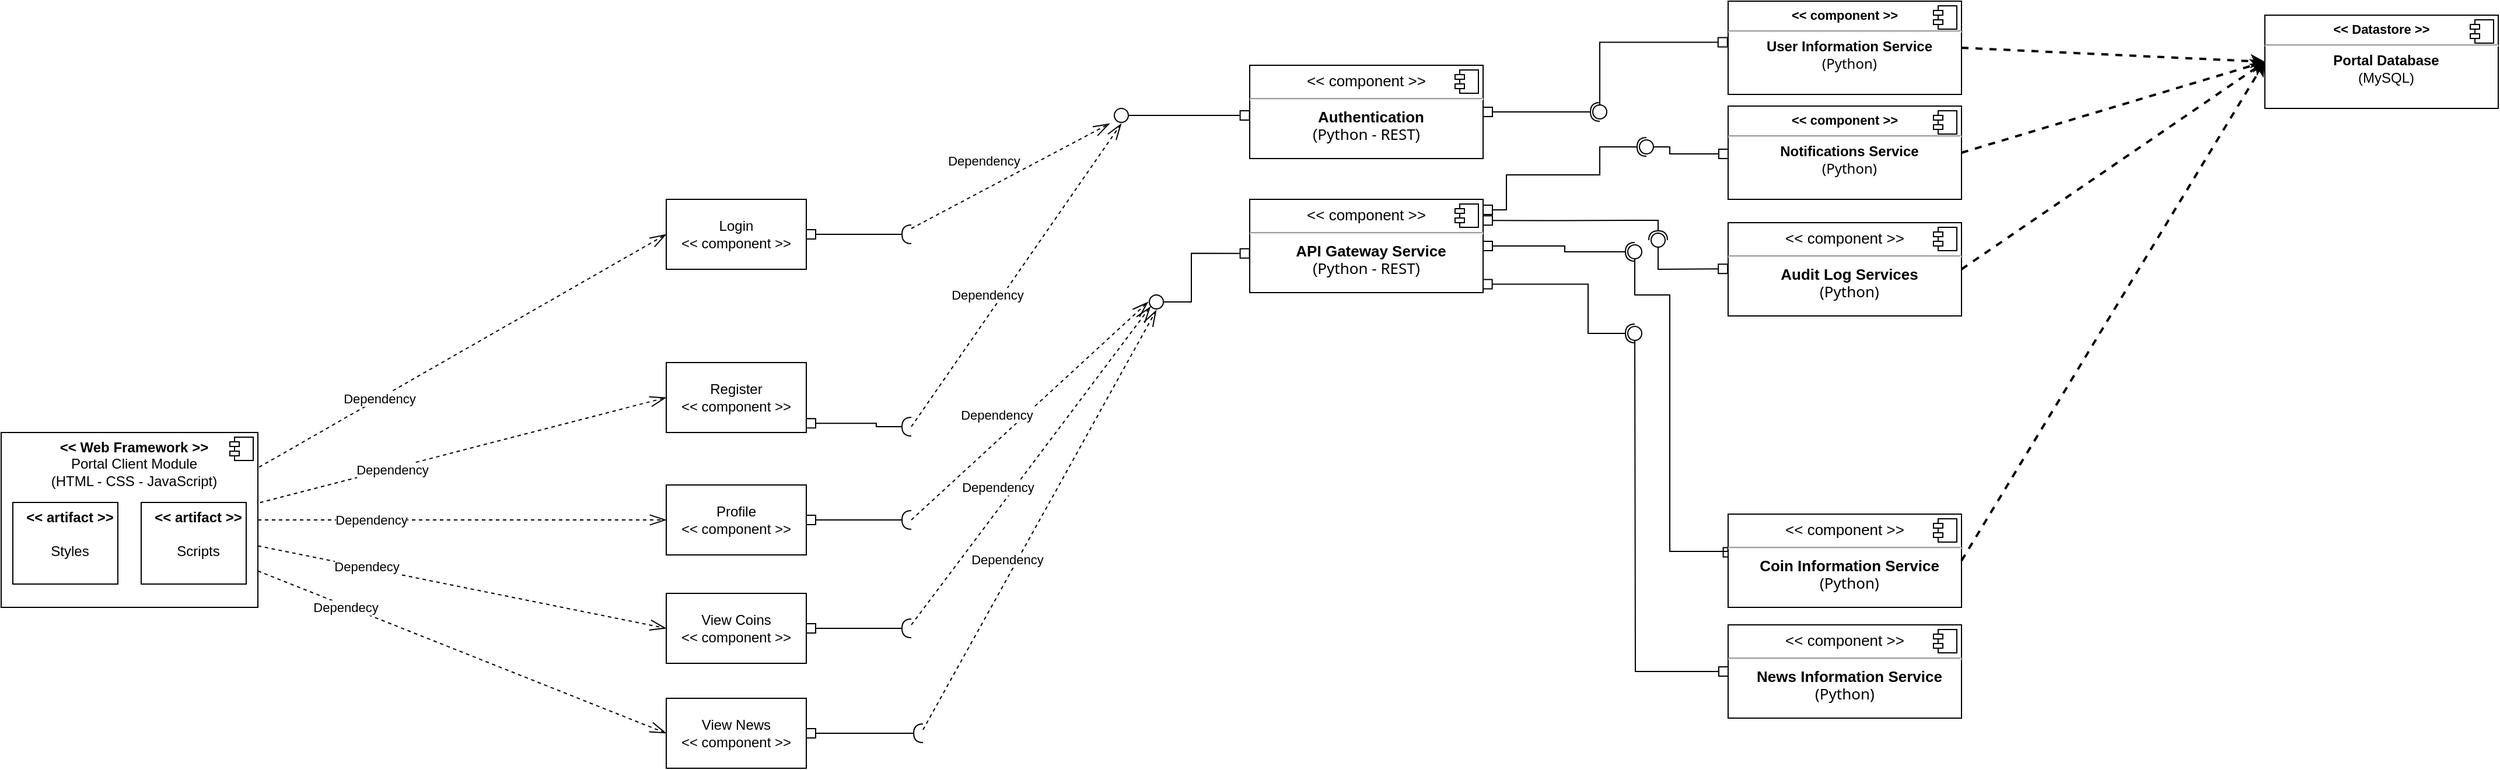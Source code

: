 <mxfile version="20.8.1" type="github">
  <diagram name="Page-1" id="c4acf3e9-155e-7222-9cf6-157b1a14988f">
    <mxGraphModel dx="3770" dy="782" grid="1" gridSize="10" guides="1" tooltips="1" connect="1" arrows="1" fold="1" page="1" pageScale="1" pageWidth="2336" pageHeight="1654" background="none" math="0" shadow="0">
      <root>
        <mxCell id="0" />
        <mxCell id="1" parent="0" />
        <mxCell id="J00o2H0Ra1XBxUk8elXU-73" style="edgeStyle=none;rounded=0;orthogonalLoop=1;jettySize=auto;html=1;entryX=0;entryY=0.5;entryDx=0;entryDy=0;dashed=1;startArrow=none;startFill=0;endArrow=openThin;endFill=0;endSize=12;" parent="1" source="J00o2H0Ra1XBxUk8elXU-5" target="J00o2H0Ra1XBxUk8elXU-50" edge="1">
          <mxGeometry relative="1" as="geometry" />
        </mxCell>
        <mxCell id="yc5PQkqxArnro5Qsx9ax-14" value="Dependecy" style="edgeLabel;html=1;align=center;verticalAlign=middle;resizable=0;points=[];" parent="J00o2H0Ra1XBxUk8elXU-73" vertex="1" connectable="0">
          <mxGeometry x="-0.474" y="1" relative="1" as="geometry">
            <mxPoint as="offset" />
          </mxGeometry>
        </mxCell>
        <mxCell id="J00o2H0Ra1XBxUk8elXU-74" style="edgeStyle=none;rounded=0;orthogonalLoop=1;jettySize=auto;html=1;entryX=0;entryY=0.5;entryDx=0;entryDy=0;dashed=1;startArrow=none;startFill=0;endArrow=openThin;endFill=0;endSize=12;" parent="1" source="J00o2H0Ra1XBxUk8elXU-5" target="J00o2H0Ra1XBxUk8elXU-51" edge="1">
          <mxGeometry relative="1" as="geometry" />
        </mxCell>
        <mxCell id="yc5PQkqxArnro5Qsx9ax-15" value="Dependecy" style="edgeLabel;html=1;align=center;verticalAlign=middle;resizable=0;points=[];" parent="J00o2H0Ra1XBxUk8elXU-74" vertex="1" connectable="0">
          <mxGeometry x="-0.57" y="-1" relative="1" as="geometry">
            <mxPoint as="offset" />
          </mxGeometry>
        </mxCell>
        <mxCell id="J00o2H0Ra1XBxUk8elXU-75" style="edgeStyle=none;rounded=0;orthogonalLoop=1;jettySize=auto;html=1;entryX=0;entryY=0.5;entryDx=0;entryDy=0;dashed=1;startArrow=none;startFill=0;endArrow=openThin;endFill=0;endSize=12;" parent="1" source="J00o2H0Ra1XBxUk8elXU-5" target="J00o2H0Ra1XBxUk8elXU-49" edge="1">
          <mxGeometry relative="1" as="geometry" />
        </mxCell>
        <mxCell id="yc5PQkqxArnro5Qsx9ax-13" value="Dependency" style="edgeLabel;html=1;align=center;verticalAlign=middle;resizable=0;points=[];" parent="J00o2H0Ra1XBxUk8elXU-75" vertex="1" connectable="0">
          <mxGeometry x="-0.449" relative="1" as="geometry">
            <mxPoint as="offset" />
          </mxGeometry>
        </mxCell>
        <mxCell id="J00o2H0Ra1XBxUk8elXU-5" value="&lt;p style=&quot;margin:0px;margin-top:6px;text-align:center;&quot;&gt;&lt;/p&gt;&lt;p style=&quot;text-align: center; margin:0px;margin-left:8px;&quot;&gt;&lt;b&gt;&amp;lt;&amp;lt; Web Framework &amp;gt;&amp;gt;&lt;/b&gt;&lt;/p&gt;&lt;p style=&quot;text-align: center; margin:0px;margin-left:8px;&quot;&gt;Portal Client Module&lt;/p&gt;&lt;p style=&quot;text-align: center; margin:0px;margin-left:8px;&quot;&gt;(HTML - CSS - JavaScript)&lt;br&gt;&lt;/p&gt;" style="align=left;overflow=fill;html=1;dropTarget=0;" parent="1" vertex="1">
          <mxGeometry x="-2200" y="810" width="220" height="150" as="geometry" />
        </mxCell>
        <mxCell id="J00o2H0Ra1XBxUk8elXU-6" value="" style="shape=component;jettyWidth=8;jettyHeight=4;" parent="J00o2H0Ra1XBxUk8elXU-5" vertex="1">
          <mxGeometry x="1" width="20" height="20" relative="1" as="geometry">
            <mxPoint x="-24" y="4" as="offset" />
          </mxGeometry>
        </mxCell>
        <mxCell id="J00o2H0Ra1XBxUk8elXU-7" value="&lt;p style=&quot;margin:0px;margin-top:6px;text-align:center;&quot;&gt;&lt;/p&gt;&lt;p style=&quot;text-align: center; margin: 0px 0px 0px 8px;&quot;&gt;&lt;b&gt;&amp;lt;&amp;lt; artifact &amp;gt;&amp;gt;&lt;/b&gt;&lt;/p&gt;&lt;p style=&quot;text-align: center; margin: 0px 0px 0px 8px;&quot;&gt;&lt;b&gt;&lt;br&gt;&lt;/b&gt;&lt;/p&gt;&lt;p style=&quot;text-align: center; margin: 0px 0px 0px 8px;&quot;&gt;Scripts&lt;/p&gt;" style="align=left;overflow=fill;html=1;dropTarget=0;" parent="J00o2H0Ra1XBxUk8elXU-5" vertex="1">
          <mxGeometry x="120" y="60" width="90" height="70" as="geometry" />
        </mxCell>
        <mxCell id="J00o2H0Ra1XBxUk8elXU-8" value="&lt;p style=&quot;margin:0px;margin-top:6px;text-align:center;&quot;&gt;&lt;/p&gt;&lt;p style=&quot;text-align: center; margin: 0px 0px 0px 8px;&quot;&gt;&lt;b&gt;&amp;lt;&amp;lt; artifact &amp;gt;&amp;gt;&lt;/b&gt;&lt;/p&gt;&lt;p style=&quot;text-align: center; margin: 0px 0px 0px 8px;&quot;&gt;&lt;b&gt;&lt;br&gt;&lt;/b&gt;&lt;/p&gt;&lt;p style=&quot;text-align: center; margin: 0px 0px 0px 8px;&quot;&gt;Styles&lt;/p&gt;" style="align=left;overflow=fill;html=1;dropTarget=0;" parent="1" vertex="1">
          <mxGeometry x="-2190" y="870" width="90" height="70" as="geometry" />
        </mxCell>
        <mxCell id="J00o2H0Ra1XBxUk8elXU-11" style="edgeStyle=orthogonalEdgeStyle;rounded=0;orthogonalLoop=1;jettySize=auto;html=1;startArrow=box;startFill=0;endArrow=oval;endFill=0;endSize=12;sourcePerimeterSpacing=20;targetPerimeterSpacing=20;exitX=-0.001;exitY=0.459;exitDx=0;exitDy=0;exitPerimeter=0;" parent="1" source="J00o2H0Ra1XBxUk8elXU-12" edge="1">
          <mxGeometry relative="1" as="geometry">
            <mxPoint x="-800" y="655" as="targetPoint" />
            <Array as="points">
              <mxPoint x="-770" y="912" />
              <mxPoint x="-770" y="692" />
            </Array>
            <mxPoint x="-700" y="912" as="sourcePoint" />
          </mxGeometry>
        </mxCell>
        <mxCell id="J00o2H0Ra1XBxUk8elXU-12" value="&lt;p style=&quot;margin: 6px 0px 0px; font-size: 13px;&quot;&gt;&lt;span style=&quot;font-size: 13px;&quot;&gt;&lt;font style=&quot;font-size: 13px;&quot;&gt;&amp;lt;&amp;lt; component &amp;gt;&amp;gt;&lt;/font&gt;&lt;/span&gt;&lt;/p&gt;&lt;hr style=&quot;font-size: 13px;&quot;&gt;&lt;p style=&quot;margin: 0px 0px 0px 8px; font-size: 13px;&quot;&gt;&lt;b&gt;Coin Information Service&lt;/b&gt;&lt;/p&gt;&lt;p style=&quot;margin: 0px 0px 0px 8px; font-size: 13px;&quot;&gt;&lt;span style=&quot;background-color: transparent;&quot;&gt;&lt;span style=&quot;font-family: &amp;quot;gg sans&amp;quot;, &amp;quot;Noto Sans&amp;quot;, &amp;quot;Helvetica Neue&amp;quot;, Helvetica, Arial, sans-serif; font-style: normal; font-variant-ligatures: normal; font-variant-caps: normal; letter-spacing: normal; text-align: left; text-indent: 0px; text-transform: none; word-spacing: 0px; -webkit-text-stroke-width: 0px; text-decoration-thickness: initial; text-decoration-style: initial; text-decoration-color: initial; display: inline !important; float: none;&quot;&gt;(Python)&lt;/span&gt;&lt;/span&gt;&lt;/p&gt;" style="align=center;overflow=fill;html=1;dropTarget=0;fontStyle=0;fontSize=13;" parent="1" vertex="1">
          <mxGeometry x="-720" y="880" width="200" height="80" as="geometry" />
        </mxCell>
        <mxCell id="J00o2H0Ra1XBxUk8elXU-13" value="" style="shape=component;jettyWidth=8;jettyHeight=4;" parent="J00o2H0Ra1XBxUk8elXU-12" vertex="1">
          <mxGeometry x="1" width="20" height="20" relative="1" as="geometry">
            <mxPoint x="-24" y="4" as="offset" />
          </mxGeometry>
        </mxCell>
        <mxCell id="J00o2H0Ra1XBxUk8elXU-14" style="edgeStyle=orthogonalEdgeStyle;rounded=0;orthogonalLoop=1;jettySize=auto;html=1;startArrow=box;startFill=0;endArrow=oval;endFill=0;endSize=12;sourcePerimeterSpacing=20;targetPerimeterSpacing=20;exitX=0;exitY=0.5;exitDx=0;exitDy=0;" parent="1" source="J00o2H0Ra1XBxUk8elXU-15" edge="1">
          <mxGeometry relative="1" as="geometry">
            <mxPoint x="-800" y="725" as="targetPoint" />
          </mxGeometry>
        </mxCell>
        <mxCell id="J00o2H0Ra1XBxUk8elXU-15" value="&lt;p style=&quot;margin: 6px 0px 0px; font-size: 13px;&quot;&gt;&lt;span style=&quot;font-size: 13px;&quot;&gt;&lt;font style=&quot;font-size: 13px;&quot;&gt;&amp;lt;&amp;lt; component &amp;gt;&amp;gt;&lt;/font&gt;&lt;/span&gt;&lt;/p&gt;&lt;hr style=&quot;font-size: 13px;&quot;&gt;&lt;p style=&quot;margin: 0px 0px 0px 8px; font-size: 13px;&quot;&gt;&lt;b&gt;News Information Service&lt;/b&gt;&lt;/p&gt;&lt;div&gt;&lt;span style=&quot;background-color: transparent;&quot;&gt;&lt;span style=&quot;font-family: &amp;quot;gg sans&amp;quot;, &amp;quot;Noto Sans&amp;quot;, &amp;quot;Helvetica Neue&amp;quot;, Helvetica, Arial, sans-serif; font-style: normal; font-variant-ligatures: normal; font-variant-caps: normal; letter-spacing: normal; text-align: left; text-indent: 0px; text-transform: none; word-spacing: 0px; -webkit-text-stroke-width: 0px; text-decoration-thickness: initial; text-decoration-style: initial; text-decoration-color: initial; display: inline !important; float: none;&quot;&gt;(Python)&lt;/span&gt;&lt;/span&gt;&lt;/div&gt;" style="align=center;overflow=fill;html=1;dropTarget=0;fontStyle=0;fontSize=13;" parent="1" vertex="1">
          <mxGeometry x="-720" y="975" width="200" height="80" as="geometry" />
        </mxCell>
        <mxCell id="J00o2H0Ra1XBxUk8elXU-16" value="" style="shape=component;jettyWidth=8;jettyHeight=4;" parent="J00o2H0Ra1XBxUk8elXU-15" vertex="1">
          <mxGeometry x="1" width="20" height="20" relative="1" as="geometry">
            <mxPoint x="-24" y="4" as="offset" />
          </mxGeometry>
        </mxCell>
        <mxCell id="J00o2H0Ra1XBxUk8elXU-18" style="edgeStyle=orthogonalEdgeStyle;rounded=0;orthogonalLoop=1;jettySize=auto;html=1;endArrow=oval;endFill=0;targetPerimeterSpacing=20;sourcePerimeterSpacing=20;endSize=12;exitX=-0.003;exitY=0.441;exitDx=0;exitDy=0;startArrow=box;startFill=0;exitPerimeter=0;" parent="1" source="J00o2H0Ra1XBxUk8elXU-19" edge="1">
          <mxGeometry relative="1" as="geometry">
            <mxPoint x="-830" y="535" as="targetPoint" />
            <mxPoint x="-730" y="477" as="sourcePoint" />
            <Array as="points">
              <mxPoint x="-830" y="475" />
            </Array>
          </mxGeometry>
        </mxCell>
        <mxCell id="J00o2H0Ra1XBxUk8elXU-19" value="&lt;p style=&quot;margin: 6px 0px 0px; text-align: center; font-size: 11px;&quot;&gt;&lt;b style=&quot;&quot;&gt;&lt;font style=&quot;font-size: 11px;&quot;&gt;&amp;lt;&amp;lt; component &amp;gt;&amp;gt;&lt;/font&gt;&lt;/b&gt;&lt;/p&gt;&lt;hr style=&quot;font-size: 11px;&quot;&gt;&lt;p style=&quot;text-align: center; margin: 0px 0px 0px 8px;&quot;&gt;&lt;b&gt;User Information Service&lt;/b&gt;&lt;/p&gt;&lt;p style=&quot;text-align: center; margin: 0px 0px 0px 8px;&quot;&gt;&lt;span style=&quot;background-color: transparent;&quot;&gt;&lt;span style=&quot;font-family: &amp;quot;gg sans&amp;quot;, &amp;quot;Noto Sans&amp;quot;, &amp;quot;Helvetica Neue&amp;quot;, Helvetica, Arial, sans-serif; font-style: normal; font-variant-ligatures: normal; font-variant-caps: normal; letter-spacing: normal; text-align: left; text-indent: 0px; text-transform: none; word-spacing: 0px; -webkit-text-stroke-width: 0px; text-decoration-thickness: initial; text-decoration-style: initial; text-decoration-color: initial; display: inline !important; float: none;&quot;&gt;(Python)&lt;/span&gt;&lt;/span&gt;&lt;/p&gt;" style="align=left;overflow=fill;html=1;dropTarget=0;" parent="1" vertex="1">
          <mxGeometry x="-720" y="440" width="200" height="80" as="geometry" />
        </mxCell>
        <mxCell id="J00o2H0Ra1XBxUk8elXU-20" value="" style="shape=component;jettyWidth=8;jettyHeight=4;" parent="J00o2H0Ra1XBxUk8elXU-19" vertex="1">
          <mxGeometry x="1" width="20" height="20" relative="1" as="geometry">
            <mxPoint x="-24" y="4" as="offset" />
          </mxGeometry>
        </mxCell>
        <mxCell id="J00o2H0Ra1XBxUk8elXU-21" style="edgeStyle=orthogonalEdgeStyle;rounded=0;orthogonalLoop=1;jettySize=auto;html=1;startArrow=box;startFill=0;endArrow=oval;endFill=0;endSize=12;sourcePerimeterSpacing=20;targetPerimeterSpacing=20;exitX=0;exitY=0.512;exitDx=0;exitDy=0;exitPerimeter=0;" parent="1" source="J00o2H0Ra1XBxUk8elXU-22" edge="1">
          <mxGeometry relative="1" as="geometry">
            <mxPoint x="-790" y="565" as="targetPoint" />
            <mxPoint x="-719" y="571.0" as="sourcePoint" />
            <Array as="points">
              <mxPoint x="-770" y="571" />
              <mxPoint x="-770" y="565" />
            </Array>
          </mxGeometry>
        </mxCell>
        <mxCell id="J00o2H0Ra1XBxUk8elXU-22" value="&lt;p style=&quot;margin: 6px 0px 0px; text-align: center; font-size: 11px;&quot;&gt;&lt;b style=&quot;&quot;&gt;&lt;font style=&quot;font-size: 11px;&quot;&gt;&amp;lt;&amp;lt; component &amp;gt;&amp;gt;&lt;/font&gt;&lt;/b&gt;&lt;/p&gt;&lt;hr style=&quot;font-size: 11px;&quot;&gt;&lt;p style=&quot;text-align: center; margin: 0px 0px 0px 8px;&quot;&gt;&lt;b&gt;Notifications Service&lt;/b&gt;&lt;/p&gt;&lt;p style=&quot;text-align: center; margin: 0px 0px 0px 8px;&quot;&gt;&lt;span style=&quot;background-color: transparent;&quot;&gt;&lt;span style=&quot;font-family: &amp;quot;gg sans&amp;quot;, &amp;quot;Noto Sans&amp;quot;, &amp;quot;Helvetica Neue&amp;quot;, Helvetica, Arial, sans-serif; font-style: normal; font-variant-ligatures: normal; font-variant-caps: normal; letter-spacing: normal; text-align: left; text-indent: 0px; text-transform: none; word-spacing: 0px; -webkit-text-stroke-width: 0px; text-decoration-thickness: initial; text-decoration-style: initial; text-decoration-color: initial; display: inline !important; float: none;&quot;&gt;(Python)&lt;/span&gt;&lt;/span&gt;&lt;/p&gt;" style="align=left;overflow=fill;html=1;dropTarget=0;" parent="1" vertex="1">
          <mxGeometry x="-720" y="530" width="200" height="80" as="geometry" />
        </mxCell>
        <mxCell id="J00o2H0Ra1XBxUk8elXU-23" value="" style="shape=component;jettyWidth=8;jettyHeight=4;" parent="J00o2H0Ra1XBxUk8elXU-22" vertex="1">
          <mxGeometry x="1" width="20" height="20" relative="1" as="geometry">
            <mxPoint x="-24" y="4" as="offset" />
          </mxGeometry>
        </mxCell>
        <mxCell id="J00o2H0Ra1XBxUk8elXU-24" style="edgeStyle=orthogonalEdgeStyle;rounded=0;orthogonalLoop=1;jettySize=auto;html=1;endArrow=halfCircle;endFill=0;startArrow=box;startFill=0;exitX=1;exitY=0.5;exitDx=0;exitDy=0;" parent="1" source="J00o2H0Ra1XBxUk8elXU-26" edge="1">
          <mxGeometry relative="1" as="geometry">
            <mxPoint x="-830" y="535" as="targetPoint" />
            <mxPoint x="-930" y="802" as="sourcePoint" />
          </mxGeometry>
        </mxCell>
        <mxCell id="J00o2H0Ra1XBxUk8elXU-26" value="&lt;p style=&quot;margin: 6px 0px 0px; font-size: 13px;&quot;&gt;&lt;span style=&quot;font-size: 13px;&quot;&gt;&lt;font style=&quot;font-size: 13px;&quot;&gt;&amp;lt;&amp;lt; component &amp;gt;&amp;gt;&lt;/font&gt;&lt;/span&gt;&lt;/p&gt;&lt;hr style=&quot;font-size: 13px;&quot;&gt;&lt;p style=&quot;margin: 0px 0px 0px 8px; font-size: 13px;&quot;&gt;&lt;b&gt;Authentication&lt;/b&gt;&lt;/p&gt;&lt;div&gt;&lt;span style=&quot;background-color: transparent;&quot;&gt;(&lt;span style=&quot;font-family: &amp;quot;gg sans&amp;quot;, &amp;quot;Noto Sans&amp;quot;, &amp;quot;Helvetica Neue&amp;quot;, Helvetica, Arial, sans-serif; font-style: normal; font-variant-ligatures: normal; font-variant-caps: normal; letter-spacing: normal; text-align: left; text-indent: 0px; text-transform: none; word-spacing: 0px; -webkit-text-stroke-width: 0px; text-decoration-thickness: initial; text-decoration-style: initial; text-decoration-color: initial; display: inline !important; float: none;&quot;&gt;Python - REST&lt;/span&gt;&lt;/span&gt;)&lt;br&gt;&lt;/div&gt;" style="align=center;overflow=fill;html=1;dropTarget=0;fontStyle=0;fontSize=13;" parent="1" vertex="1">
          <mxGeometry x="-1130" y="495" width="200" height="80" as="geometry" />
        </mxCell>
        <mxCell id="J00o2H0Ra1XBxUk8elXU-27" value="" style="shape=component;jettyWidth=8;jettyHeight=4;" parent="J00o2H0Ra1XBxUk8elXU-26" vertex="1">
          <mxGeometry x="1" width="20" height="20" relative="1" as="geometry">
            <mxPoint x="-24" y="4" as="offset" />
          </mxGeometry>
        </mxCell>
        <mxCell id="J00o2H0Ra1XBxUk8elXU-28" value="&lt;p style=&quot;margin: 6px 0px 0px; font-size: 13px;&quot;&gt;&lt;span style=&quot;font-size: 13px;&quot;&gt;&lt;font style=&quot;font-size: 13px;&quot;&gt;&amp;lt;&amp;lt; component &amp;gt;&amp;gt;&lt;/font&gt;&lt;/span&gt;&lt;/p&gt;&lt;hr style=&quot;font-size: 13px;&quot;&gt;&lt;p style=&quot;margin: 0px 0px 0px 8px; font-size: 13px;&quot;&gt;&lt;b&gt;Audit Log Services&lt;/b&gt;&lt;/p&gt;&lt;p style=&quot;margin: 0px 0px 0px 8px; font-size: 13px;&quot;&gt;&lt;span style=&quot;background-color: transparent;&quot;&gt;&lt;span style=&quot;font-family: &amp;quot;gg sans&amp;quot;, &amp;quot;Noto Sans&amp;quot;, &amp;quot;Helvetica Neue&amp;quot;, Helvetica, Arial, sans-serif; font-style: normal; font-variant-ligatures: normal; font-variant-caps: normal; letter-spacing: normal; text-align: left; text-indent: 0px; text-transform: none; word-spacing: 0px; -webkit-text-stroke-width: 0px; text-decoration-thickness: initial; text-decoration-style: initial; text-decoration-color: initial; display: inline !important; float: none;&quot;&gt;(Python)&lt;/span&gt;&lt;/span&gt;&lt;/p&gt;" style="align=center;overflow=fill;html=1;dropTarget=0;fontStyle=0;fontSize=13;" parent="1" vertex="1">
          <mxGeometry x="-720" y="630" width="200" height="80" as="geometry" />
        </mxCell>
        <mxCell id="J00o2H0Ra1XBxUk8elXU-29" value="" style="shape=component;jettyWidth=8;jettyHeight=4;" parent="J00o2H0Ra1XBxUk8elXU-28" vertex="1">
          <mxGeometry x="1" width="20" height="20" relative="1" as="geometry">
            <mxPoint x="-24" y="4" as="offset" />
          </mxGeometry>
        </mxCell>
        <mxCell id="J00o2H0Ra1XBxUk8elXU-31" style="edgeStyle=orthogonalEdgeStyle;rounded=0;orthogonalLoop=1;jettySize=auto;html=1;startArrow=box;startFill=0;endArrow=halfCircle;endFill=0;endSize=6;sourcePerimeterSpacing=20;targetPerimeterSpacing=20;exitX=1;exitY=0.5;exitDx=0;exitDy=0;" parent="1" source="J00o2H0Ra1XBxUk8elXU-34" edge="1">
          <mxGeometry relative="1" as="geometry">
            <mxPoint x="-800" y="655" as="targetPoint" />
            <Array as="points">
              <mxPoint x="-860" y="650" />
              <mxPoint x="-860" y="655" />
            </Array>
          </mxGeometry>
        </mxCell>
        <mxCell id="J00o2H0Ra1XBxUk8elXU-32" style="edgeStyle=orthogonalEdgeStyle;rounded=0;orthogonalLoop=1;jettySize=auto;html=1;startArrow=box;startFill=0;endArrow=halfCircle;endFill=0;endSize=6;sourcePerimeterSpacing=20;targetPerimeterSpacing=20;exitX=0.999;exitY=0.909;exitDx=0;exitDy=0;exitPerimeter=0;" parent="1" source="J00o2H0Ra1XBxUk8elXU-34" edge="1">
          <mxGeometry relative="1" as="geometry">
            <mxPoint x="-800" y="725" as="targetPoint" />
            <mxPoint x="-920" y="725" as="sourcePoint" />
            <Array as="points">
              <mxPoint x="-840" y="683" />
              <mxPoint x="-840" y="725" />
            </Array>
          </mxGeometry>
        </mxCell>
        <mxCell id="J00o2H0Ra1XBxUk8elXU-33" style="edgeStyle=orthogonalEdgeStyle;rounded=0;orthogonalLoop=1;jettySize=auto;html=1;startArrow=box;startFill=0;endArrow=halfCircle;endFill=0;endSize=6;sourcePerimeterSpacing=20;targetPerimeterSpacing=20;" parent="1" edge="1">
          <mxGeometry relative="1" as="geometry">
            <mxPoint x="-790" y="565" as="targetPoint" />
            <Array as="points">
              <mxPoint x="-910" y="619" />
              <mxPoint x="-910" y="589" />
              <mxPoint x="-830" y="589" />
              <mxPoint x="-830" y="565" />
              <mxPoint x="-800" y="565" />
            </Array>
            <mxPoint x="-930" y="619" as="sourcePoint" />
          </mxGeometry>
        </mxCell>
        <mxCell id="J00o2H0Ra1XBxUk8elXU-34" value="&lt;p style=&quot;margin: 6px 0px 0px; font-size: 13px;&quot;&gt;&lt;span style=&quot;font-size: 13px;&quot;&gt;&lt;font style=&quot;font-size: 13px;&quot;&gt;&amp;lt;&amp;lt; component &amp;gt;&amp;gt;&lt;/font&gt;&lt;/span&gt;&lt;/p&gt;&lt;hr style=&quot;font-size: 13px;&quot;&gt;&lt;p style=&quot;margin: 0px 0px 0px 8px; font-size: 13px;&quot;&gt;&lt;b&gt;API Gateway Service&lt;/b&gt;&lt;/p&gt;&lt;div&gt;&lt;span style=&quot;background-color: transparent;&quot;&gt;(&lt;span style=&quot;font-family: &amp;quot;gg sans&amp;quot;, &amp;quot;Noto Sans&amp;quot;, &amp;quot;Helvetica Neue&amp;quot;, Helvetica, Arial, sans-serif; font-style: normal; font-variant-ligatures: normal; font-variant-caps: normal; letter-spacing: normal; text-align: left; text-indent: 0px; text-transform: none; word-spacing: 0px; -webkit-text-stroke-width: 0px; text-decoration-thickness: initial; text-decoration-style: initial; text-decoration-color: initial; display: inline !important; float: none;&quot;&gt;Python - REST&lt;/span&gt;&lt;/span&gt;)&lt;br&gt;&lt;/div&gt;" style="align=center;overflow=fill;html=1;dropTarget=0;fontStyle=0;fontSize=13;" parent="1" vertex="1">
          <mxGeometry x="-1130" y="610" width="200" height="80" as="geometry" />
        </mxCell>
        <mxCell id="J00o2H0Ra1XBxUk8elXU-35" value="" style="shape=component;jettyWidth=8;jettyHeight=4;" parent="J00o2H0Ra1XBxUk8elXU-34" vertex="1">
          <mxGeometry x="1" width="20" height="20" relative="1" as="geometry">
            <mxPoint x="-24" y="4" as="offset" />
          </mxGeometry>
        </mxCell>
        <mxCell id="J00o2H0Ra1XBxUk8elXU-37" value="&lt;p style=&quot;margin: 6px 0px 0px; text-align: center; font-size: 11px;&quot;&gt;&lt;b style=&quot;&quot;&gt;&lt;font style=&quot;font-size: 11px;&quot;&gt;&amp;lt;&amp;lt; Datastore &amp;gt;&amp;gt;&lt;/font&gt;&lt;/b&gt;&lt;/p&gt;&lt;hr style=&quot;font-size: 11px;&quot;&gt;&lt;p style=&quot;text-align: center; margin: 0px 0px 0px 8px;&quot;&gt;&lt;b&gt;Portal Database&lt;/b&gt;&lt;/p&gt;&lt;p style=&quot;text-align: center; margin: 0px 0px 0px 8px;&quot;&gt;(MySQL)&lt;b&gt;&lt;br&gt;&lt;/b&gt;&lt;/p&gt;" style="align=left;overflow=fill;html=1;dropTarget=0;" parent="1" vertex="1">
          <mxGeometry x="-260" y="452" width="200" height="80" as="geometry" />
        </mxCell>
        <mxCell id="J00o2H0Ra1XBxUk8elXU-38" value="" style="shape=component;jettyWidth=8;jettyHeight=4;" parent="J00o2H0Ra1XBxUk8elXU-37" vertex="1">
          <mxGeometry x="1" width="20" height="20" relative="1" as="geometry">
            <mxPoint x="-24" y="4" as="offset" />
          </mxGeometry>
        </mxCell>
        <mxCell id="J00o2H0Ra1XBxUk8elXU-39" value="" style="endArrow=classic;html=1;rounded=0;fontSize=11;exitX=1;exitY=0.5;exitDx=0;exitDy=0;entryX=0;entryY=0.5;entryDx=0;entryDy=0;dashed=1;strokeWidth=2;" parent="1" source="J00o2H0Ra1XBxUk8elXU-19" target="J00o2H0Ra1XBxUk8elXU-37" edge="1">
          <mxGeometry width="50" height="50" relative="1" as="geometry">
            <mxPoint x="-350" y="775" as="sourcePoint" />
            <mxPoint x="-290" y="473.5" as="targetPoint" />
          </mxGeometry>
        </mxCell>
        <mxCell id="J00o2H0Ra1XBxUk8elXU-40" value="" style="endArrow=classic;html=1;rounded=0;fontSize=11;exitX=1;exitY=0.5;exitDx=0;exitDy=0;dashed=1;strokeWidth=2;entryX=0;entryY=0.5;entryDx=0;entryDy=0;" parent="1" source="J00o2H0Ra1XBxUk8elXU-22" target="J00o2H0Ra1XBxUk8elXU-37" edge="1">
          <mxGeometry width="50" height="50" relative="1" as="geometry">
            <mxPoint x="-510" y="490" as="sourcePoint" />
            <mxPoint x="-260" y="495" as="targetPoint" />
          </mxGeometry>
        </mxCell>
        <mxCell id="J00o2H0Ra1XBxUk8elXU-41" value="" style="endArrow=classic;html=1;rounded=0;fontSize=11;exitX=1;exitY=0.5;exitDx=0;exitDy=0;dashed=1;strokeWidth=2;entryX=0;entryY=0.5;entryDx=0;entryDy=0;" parent="1" source="J00o2H0Ra1XBxUk8elXU-28" target="J00o2H0Ra1XBxUk8elXU-37" edge="1">
          <mxGeometry width="50" height="50" relative="1" as="geometry">
            <mxPoint x="-510" y="580" as="sourcePoint" />
            <mxPoint x="-291.12" y="496.031" as="targetPoint" />
          </mxGeometry>
        </mxCell>
        <mxCell id="J00o2H0Ra1XBxUk8elXU-44" style="edgeStyle=orthogonalEdgeStyle;rounded=0;orthogonalLoop=1;jettySize=auto;html=1;startArrow=box;startFill=0;endArrow=halfCircle;endFill=0;endSize=6;sourcePerimeterSpacing=20;targetPerimeterSpacing=20;exitX=1;exitY=0.227;exitDx=0;exitDy=0;exitPerimeter=0;" parent="1" source="J00o2H0Ra1XBxUk8elXU-34" edge="1">
          <mxGeometry relative="1" as="geometry">
            <mxPoint x="-780" y="645" as="targetPoint" />
            <mxPoint x="-920" y="669.83" as="sourcePoint" />
            <Array as="points">
              <mxPoint x="-870" y="628" />
              <mxPoint x="-800" y="628" />
            </Array>
          </mxGeometry>
        </mxCell>
        <mxCell id="J00o2H0Ra1XBxUk8elXU-45" style="edgeStyle=orthogonalEdgeStyle;rounded=0;orthogonalLoop=1;jettySize=auto;html=1;startArrow=box;startFill=0;endArrow=oval;endFill=0;endSize=12;sourcePerimeterSpacing=20;targetPerimeterSpacing=20;exitX=-0.002;exitY=0.496;exitDx=0;exitDy=0;exitPerimeter=0;" parent="1" source="J00o2H0Ra1XBxUk8elXU-28" edge="1">
          <mxGeometry relative="1" as="geometry">
            <mxPoint x="-780" y="645" as="targetPoint" />
            <mxPoint x="-720" y="669.83" as="sourcePoint" />
            <Array as="points">
              <mxPoint x="-745" y="670" />
              <mxPoint x="-780" y="670" />
            </Array>
          </mxGeometry>
        </mxCell>
        <mxCell id="J00o2H0Ra1XBxUk8elXU-52" style="edgeStyle=orthogonalEdgeStyle;rounded=0;orthogonalLoop=1;jettySize=auto;html=1;endArrow=halfCircle;endFill=0;endSize=6;startArrow=box;startFill=0;" parent="1" edge="1">
          <mxGeometry relative="1" as="geometry">
            <mxPoint x="-1420" y="805" as="targetPoint" />
            <mxPoint x="-1510" y="802.059" as="sourcePoint" />
            <Array as="points">
              <mxPoint x="-1450" y="802" />
              <mxPoint x="-1450" y="805" />
            </Array>
          </mxGeometry>
        </mxCell>
        <mxCell id="J00o2H0Ra1XBxUk8elXU-71" style="edgeStyle=none;rounded=0;orthogonalLoop=1;jettySize=auto;html=1;dashed=1;startArrow=none;startFill=0;endArrow=openThin;endFill=0;endSize=12;exitX=1.005;exitY=0.198;exitDx=0;exitDy=0;exitPerimeter=0;entryX=0;entryY=0.5;entryDx=0;entryDy=0;" parent="1" source="J00o2H0Ra1XBxUk8elXU-5" target="J00o2H0Ra1XBxUk8elXU-47" edge="1">
          <mxGeometry relative="1" as="geometry">
            <mxPoint x="-1650" y="745" as="targetPoint" />
          </mxGeometry>
        </mxCell>
        <mxCell id="yc5PQkqxArnro5Qsx9ax-12" value="Dependency" style="edgeLabel;html=1;align=center;verticalAlign=middle;resizable=0;points=[];" parent="J00o2H0Ra1XBxUk8elXU-71" vertex="1" connectable="0">
          <mxGeometry x="-0.413" relative="1" as="geometry">
            <mxPoint as="offset" />
          </mxGeometry>
        </mxCell>
        <mxCell id="J00o2H0Ra1XBxUk8elXU-47" value="&lt;div&gt;Login&lt;/div&gt;&lt;div&gt;&amp;lt;&amp;lt; component &amp;gt;&amp;gt;&lt;br&gt;&lt;/div&gt;" style="rounded=0;whiteSpace=wrap;html=1;" parent="1" vertex="1">
          <mxGeometry x="-1630" y="610" width="120" height="60" as="geometry" />
        </mxCell>
        <mxCell id="J00o2H0Ra1XBxUk8elXU-69" style="rounded=0;orthogonalLoop=1;jettySize=auto;html=1;startArrow=none;startFill=0;endArrow=openThin;endFill=0;endSize=12;dashed=1;exitX=1.008;exitY=0.401;exitDx=0;exitDy=0;entryX=0;entryY=0.5;entryDx=0;entryDy=0;exitPerimeter=0;" parent="1" source="J00o2H0Ra1XBxUk8elXU-5" target="J00o2H0Ra1XBxUk8elXU-48" edge="1">
          <mxGeometry relative="1" as="geometry">
            <mxPoint x="-1760" y="665" as="targetPoint" />
          </mxGeometry>
        </mxCell>
        <mxCell id="yc5PQkqxArnro5Qsx9ax-11" value="Dependency" style="edgeLabel;html=1;align=center;verticalAlign=middle;resizable=0;points=[];" parent="J00o2H0Ra1XBxUk8elXU-69" vertex="1" connectable="0">
          <mxGeometry x="-0.351" y="-1" relative="1" as="geometry">
            <mxPoint as="offset" />
          </mxGeometry>
        </mxCell>
        <mxCell id="J00o2H0Ra1XBxUk8elXU-48" value="&lt;div&gt;Register&lt;/div&gt;&lt;div&gt;&amp;lt;&amp;lt;&amp;nbsp;component&amp;nbsp;&amp;gt;&amp;gt;&lt;br&gt;&lt;/div&gt;" style="rounded=0;whiteSpace=wrap;html=1;" parent="1" vertex="1">
          <mxGeometry x="-1630" y="750" width="120" height="60" as="geometry" />
        </mxCell>
        <mxCell id="J00o2H0Ra1XBxUk8elXU-57" style="edgeStyle=orthogonalEdgeStyle;rounded=0;orthogonalLoop=1;jettySize=auto;html=1;startArrow=box;startFill=0;endArrow=halfCircle;endFill=0;endSize=6;" parent="1" source="J00o2H0Ra1XBxUk8elXU-49" edge="1">
          <mxGeometry relative="1" as="geometry">
            <mxPoint x="-1420" y="885" as="targetPoint" />
          </mxGeometry>
        </mxCell>
        <mxCell id="J00o2H0Ra1XBxUk8elXU-49" value="Profile&lt;div&gt;&amp;lt;&amp;lt;&amp;nbsp;component&amp;nbsp;&amp;gt;&amp;gt;&lt;br&gt;&lt;/div&gt;" style="rounded=0;whiteSpace=wrap;html=1;" parent="1" vertex="1">
          <mxGeometry x="-1630" y="855" width="120" height="60" as="geometry" />
        </mxCell>
        <mxCell id="J00o2H0Ra1XBxUk8elXU-58" style="edgeStyle=orthogonalEdgeStyle;rounded=0;orthogonalLoop=1;jettySize=auto;html=1;startArrow=box;startFill=0;endArrow=halfCircle;endFill=0;endSize=6;" parent="1" source="J00o2H0Ra1XBxUk8elXU-50" edge="1">
          <mxGeometry relative="1" as="geometry">
            <mxPoint x="-1420" y="978" as="targetPoint" />
          </mxGeometry>
        </mxCell>
        <mxCell id="J00o2H0Ra1XBxUk8elXU-50" value="View Coins&lt;br&gt;&lt;div&gt;&amp;lt;&amp;lt;&amp;nbsp;component&amp;nbsp;&amp;gt;&amp;gt;&lt;br&gt;&lt;/div&gt;" style="rounded=0;whiteSpace=wrap;html=1;" parent="1" vertex="1">
          <mxGeometry x="-1630" y="948" width="120" height="60" as="geometry" />
        </mxCell>
        <mxCell id="J00o2H0Ra1XBxUk8elXU-59" style="edgeStyle=orthogonalEdgeStyle;rounded=0;orthogonalLoop=1;jettySize=auto;html=1;startArrow=box;startFill=0;endArrow=halfCircle;endFill=0;endSize=6;" parent="1" source="J00o2H0Ra1XBxUk8elXU-51" edge="1">
          <mxGeometry relative="1" as="geometry">
            <mxPoint x="-1410" y="1068" as="targetPoint" />
          </mxGeometry>
        </mxCell>
        <mxCell id="J00o2H0Ra1XBxUk8elXU-51" value="View News&lt;br&gt;&lt;div&gt;&amp;lt;&amp;lt;&amp;nbsp;component&amp;nbsp;&amp;gt;&amp;gt;&lt;br&gt;&lt;/div&gt;" style="rounded=0;whiteSpace=wrap;html=1;" parent="1" vertex="1">
          <mxGeometry x="-1630" y="1038" width="120" height="60" as="geometry" />
        </mxCell>
        <mxCell id="yc5PQkqxArnro5Qsx9ax-2" style="edgeStyle=orthogonalEdgeStyle;rounded=0;orthogonalLoop=1;jettySize=auto;html=1;endArrow=halfCircle;endFill=0;endSize=6;startArrow=box;startFill=0;exitX=1;exitY=0.5;exitDx=0;exitDy=0;" parent="1" source="J00o2H0Ra1XBxUk8elXU-47" edge="1">
          <mxGeometry relative="1" as="geometry">
            <mxPoint x="-1420" y="640" as="targetPoint" />
            <mxPoint x="-1500" y="812.059" as="sourcePoint" />
            <Array as="points">
              <mxPoint x="-1430" y="640" />
            </Array>
          </mxGeometry>
        </mxCell>
        <mxCell id="yc5PQkqxArnro5Qsx9ax-9" style="edgeStyle=orthogonalEdgeStyle;rounded=0;orthogonalLoop=1;jettySize=auto;html=1;startArrow=box;startFill=0;endArrow=oval;endFill=0;endSize=12;sourcePerimeterSpacing=20;targetPerimeterSpacing=20;exitX=-0.001;exitY=0.579;exitDx=0;exitDy=0;exitPerimeter=0;" parent="1" source="J00o2H0Ra1XBxUk8elXU-34" edge="1">
          <mxGeometry relative="1" as="geometry">
            <mxPoint x="-1210" y="698" as="targetPoint" />
            <mxPoint x="-1120" y="698" as="sourcePoint" />
            <Array as="points">
              <mxPoint x="-1180" y="698" />
            </Array>
          </mxGeometry>
        </mxCell>
        <mxCell id="yc5PQkqxArnro5Qsx9ax-10" style="edgeStyle=orthogonalEdgeStyle;rounded=0;orthogonalLoop=1;jettySize=auto;html=1;startArrow=box;startFill=0;endArrow=oval;endFill=0;endSize=12;sourcePerimeterSpacing=20;targetPerimeterSpacing=20;exitX=-0.001;exitY=0.538;exitDx=0;exitDy=0;exitPerimeter=0;" parent="1" source="J00o2H0Ra1XBxUk8elXU-26" edge="1">
          <mxGeometry relative="1" as="geometry">
            <mxPoint x="-1240" y="538" as="targetPoint" />
            <mxPoint x="-1120" y="805" as="sourcePoint" />
            <Array as="points">
              <mxPoint x="-1230" y="538" />
              <mxPoint x="-1240" y="538" />
            </Array>
          </mxGeometry>
        </mxCell>
        <mxCell id="yc5PQkqxArnro5Qsx9ax-16" style="rounded=0;orthogonalLoop=1;jettySize=auto;html=1;startArrow=none;startFill=0;endArrow=openThin;endFill=0;endSize=12;dashed=1;" parent="1" edge="1">
          <mxGeometry relative="1" as="geometry">
            <mxPoint x="-1420" y="635" as="sourcePoint" />
            <mxPoint x="-1250" y="545" as="targetPoint" />
          </mxGeometry>
        </mxCell>
        <mxCell id="yc5PQkqxArnro5Qsx9ax-17" value="Dependency" style="edgeLabel;html=1;align=center;verticalAlign=middle;resizable=0;points=[];" parent="yc5PQkqxArnro5Qsx9ax-16" vertex="1" connectable="0">
          <mxGeometry x="-0.351" y="-1" relative="1" as="geometry">
            <mxPoint x="6" y="-30" as="offset" />
          </mxGeometry>
        </mxCell>
        <mxCell id="yc5PQkqxArnro5Qsx9ax-18" style="rounded=0;orthogonalLoop=1;jettySize=auto;html=1;startArrow=none;startFill=0;endArrow=openThin;endFill=0;endSize=12;dashed=1;" parent="1" edge="1">
          <mxGeometry relative="1" as="geometry">
            <mxPoint x="-1420" y="885" as="sourcePoint" />
            <mxPoint x="-1217" y="698" as="targetPoint" />
          </mxGeometry>
        </mxCell>
        <mxCell id="yc5PQkqxArnro5Qsx9ax-19" value="Dependency" style="edgeLabel;html=1;align=center;verticalAlign=middle;resizable=0;points=[];" parent="yc5PQkqxArnro5Qsx9ax-18" vertex="1" connectable="0">
          <mxGeometry x="-0.351" y="-1" relative="1" as="geometry">
            <mxPoint x="6" y="-30" as="offset" />
          </mxGeometry>
        </mxCell>
        <mxCell id="yc5PQkqxArnro5Qsx9ax-20" style="rounded=0;orthogonalLoop=1;jettySize=auto;html=1;startArrow=none;startFill=0;endArrow=openThin;endFill=0;endSize=12;dashed=1;" parent="1" edge="1">
          <mxGeometry relative="1" as="geometry">
            <mxPoint x="-1420" y="975" as="sourcePoint" />
            <mxPoint x="-1215" y="702" as="targetPoint" />
          </mxGeometry>
        </mxCell>
        <mxCell id="yc5PQkqxArnro5Qsx9ax-21" value="Dependency" style="edgeLabel;html=1;align=center;verticalAlign=middle;resizable=0;points=[];" parent="yc5PQkqxArnro5Qsx9ax-20" vertex="1" connectable="0">
          <mxGeometry x="-0.351" y="-1" relative="1" as="geometry">
            <mxPoint x="6" y="-30" as="offset" />
          </mxGeometry>
        </mxCell>
        <mxCell id="yc5PQkqxArnro5Qsx9ax-22" style="rounded=0;orthogonalLoop=1;jettySize=auto;html=1;startArrow=none;startFill=0;endArrow=openThin;endFill=0;endSize=12;dashed=1;" parent="1" edge="1">
          <mxGeometry relative="1" as="geometry">
            <mxPoint x="-1420" y="805" as="sourcePoint" />
            <mxPoint x="-1240" y="545" as="targetPoint" />
          </mxGeometry>
        </mxCell>
        <mxCell id="yc5PQkqxArnro5Qsx9ax-23" value="Dependency" style="edgeLabel;html=1;align=center;verticalAlign=middle;resizable=0;points=[];" parent="yc5PQkqxArnro5Qsx9ax-22" vertex="1" connectable="0">
          <mxGeometry x="-0.351" y="-1" relative="1" as="geometry">
            <mxPoint x="6" y="-30" as="offset" />
          </mxGeometry>
        </mxCell>
        <mxCell id="yc5PQkqxArnro5Qsx9ax-24" style="rounded=0;orthogonalLoop=1;jettySize=auto;html=1;startArrow=none;startFill=0;endArrow=openThin;endFill=0;endSize=12;dashed=1;" parent="1" edge="1">
          <mxGeometry relative="1" as="geometry">
            <mxPoint x="-1410" y="1065" as="sourcePoint" />
            <mxPoint x="-1210" y="705" as="targetPoint" />
          </mxGeometry>
        </mxCell>
        <mxCell id="yc5PQkqxArnro5Qsx9ax-25" value="Dependency" style="edgeLabel;html=1;align=center;verticalAlign=middle;resizable=0;points=[];" parent="yc5PQkqxArnro5Qsx9ax-24" vertex="1" connectable="0">
          <mxGeometry x="-0.351" y="-1" relative="1" as="geometry">
            <mxPoint x="6" y="-30" as="offset" />
          </mxGeometry>
        </mxCell>
        <mxCell id="jrPxW0Ope4PV7HKKTBX4-1" value="" style="endArrow=classic;html=1;rounded=0;fontSize=11;exitX=1;exitY=0.5;exitDx=0;exitDy=0;dashed=1;strokeWidth=2;entryX=0;entryY=0.5;entryDx=0;entryDy=0;" parent="1" source="J00o2H0Ra1XBxUk8elXU-12" target="J00o2H0Ra1XBxUk8elXU-37" edge="1">
          <mxGeometry width="50" height="50" relative="1" as="geometry">
            <mxPoint x="-510" y="680" as="sourcePoint" />
            <mxPoint x="-250" y="502" as="targetPoint" />
          </mxGeometry>
        </mxCell>
      </root>
    </mxGraphModel>
  </diagram>
</mxfile>
